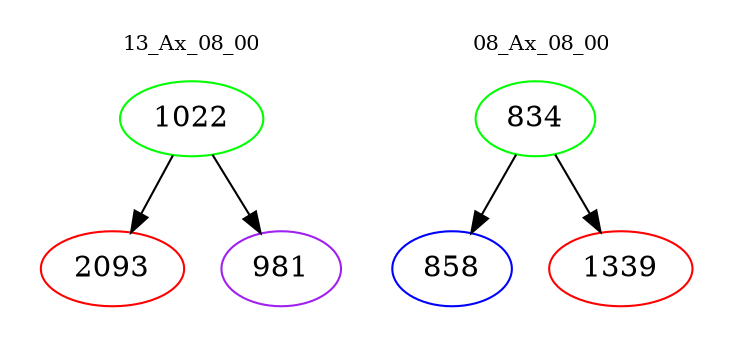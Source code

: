 digraph{
subgraph cluster_0 {
color = white
label = "13_Ax_08_00";
fontsize=10;
T0_1022 [label="1022", color="green"]
T0_1022 -> T0_2093 [color="black"]
T0_2093 [label="2093", color="red"]
T0_1022 -> T0_981 [color="black"]
T0_981 [label="981", color="purple"]
}
subgraph cluster_1 {
color = white
label = "08_Ax_08_00";
fontsize=10;
T1_834 [label="834", color="green"]
T1_834 -> T1_858 [color="black"]
T1_858 [label="858", color="blue"]
T1_834 -> T1_1339 [color="black"]
T1_1339 [label="1339", color="red"]
}
}
